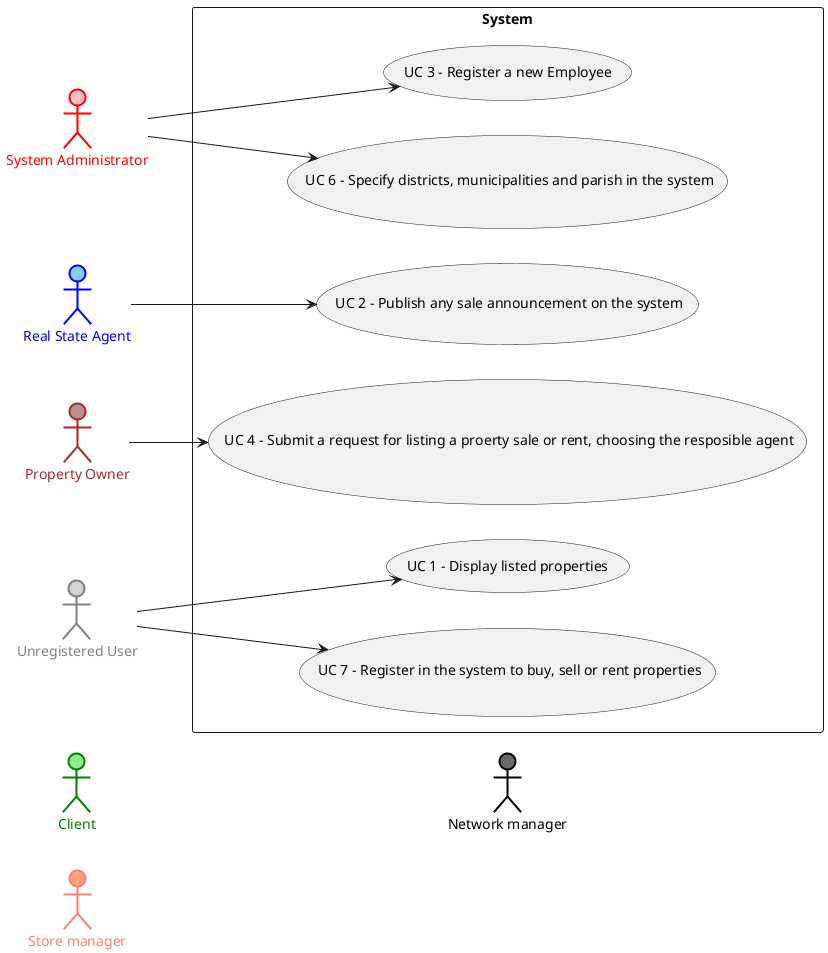 @startuml

left to right direction
actor "System Administrator" as SA  #pink;line:red;line.bold;text:red
actor "Real State Agent" as RSA     #SkyBlue;line:blue;line.bold;text:blue
actor "Property Owner" as PO        #RosyBrown;line:Brown;line.bold;text:brown
actor Client as C                   #LightGreen;line:Green;line.bold;text:Green
actor "Unregistered User" as UU     #LightGrey;line:Grey;line.bold;text:Grey    
actor "Store manager" as SM         #LightSalmon;line:Salmon;line.bold;text:Salmon        
actor "Network manager" as NM       #DimGrey;line:Black;line.bold;text:Black



rectangle System {
    usecase " UC 1 - Display listed properties" as UC1
    usecase " UC 2 - Publish any sale announcement on the system" as UC2
    usecase " UC 3 - Register a new Employee" as UC3
    usecase " UC 4 - Submit a request for listing a proerty sale or rent, choosing the resposible agent" as UC4
    usecase " UC 6 - Specify districts, municipalities and parish in the system" as UC6
    usecase " UC 7 - Register in the system to buy, sell or rent properties" as UC7
}
'Unregistered User
UU  --> UC1
UU  --> UC7
'Real State Agent
RSA --> UC2
'System Administrator
SA  --> UC3
SA  --> UC6
'Property Owner
PO   --> UC4


@enduml